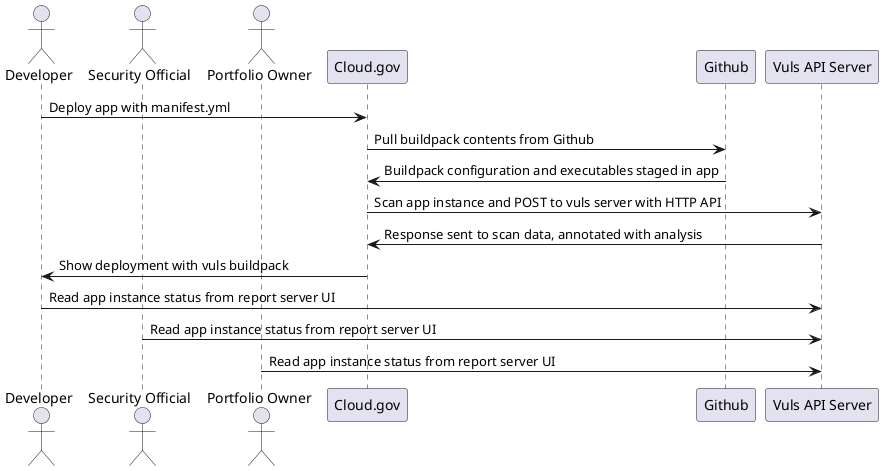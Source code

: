 @startuml
actor Developer as dev
actor "Security Official" as so
actor "Portfolio Owner" as po
participant Cloud.gov as cg
participant Github as gh
participant "Vuls API Server" as vs

dev->cg: Deploy app with manifest.yml
cg->gh: Pull buildpack contents from Github
gh->cg: Buildpack configuration and executables staged in app
cg->vs: Scan app instance and POST to vuls server with HTTP API
vs->cg: Response sent to scan data, annotated with analysis
cg->dev: Show deployment with vuls buildpack
dev->vs: Read app instance status from report server UI
so->vs: Read app instance status from report server UI
po->vs: Read app instance status from report server UI
@enduml